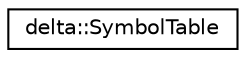 digraph "Graphical Class Hierarchy"
{
  edge [fontname="Helvetica",fontsize="10",labelfontname="Helvetica",labelfontsize="10"];
  node [fontname="Helvetica",fontsize="10",shape=record];
  rankdir="LR";
  Node0 [label="delta::SymbolTable",height=0.2,width=0.4,color="black", fillcolor="white", style="filled",URL="$classdelta_1_1_symbol_table.html"];
}
